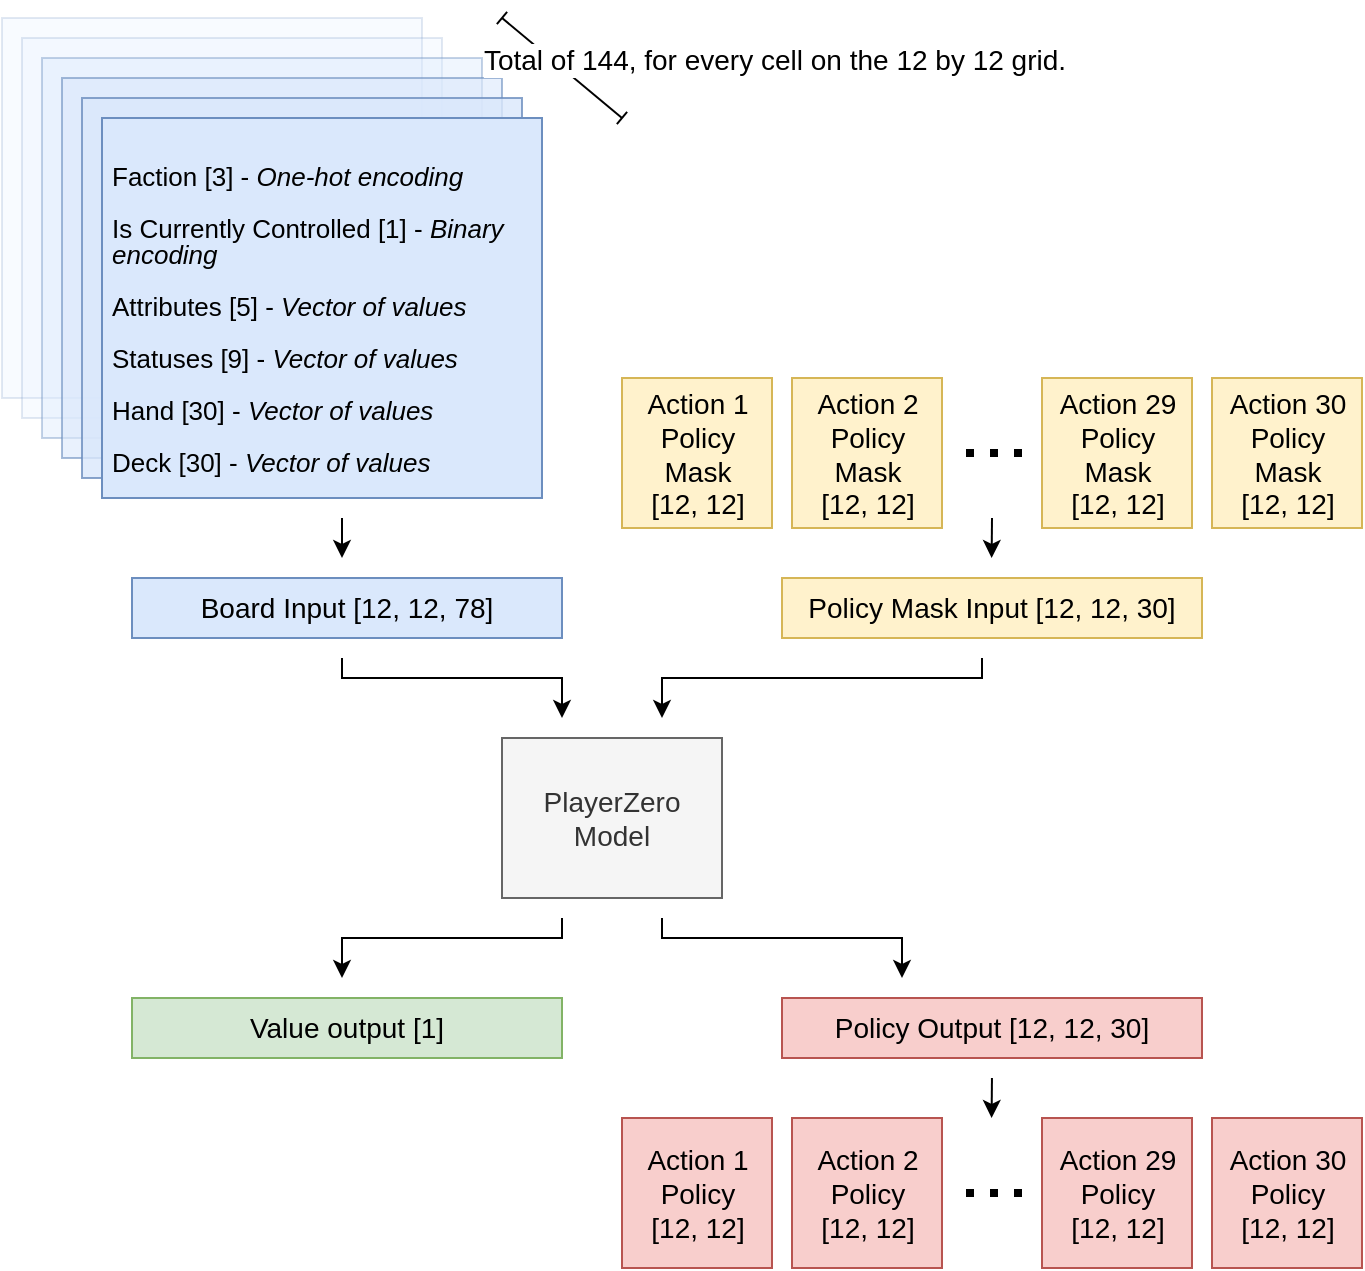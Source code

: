 <mxfile version="24.4.0" type="github">
  <diagram name="Page-1" id="C4LSqCpMthRV9HOR-iaF">
    <mxGraphModel dx="819" dy="447" grid="1" gridSize="10" guides="1" tooltips="1" connect="1" arrows="1" fold="1" page="1" pageScale="1" pageWidth="850" pageHeight="1100" math="0" shadow="0">
      <root>
        <mxCell id="0" />
        <mxCell id="1" parent="0" />
        <mxCell id="1W4X7tc66BTRNZ2V25yI-1" value="" style="rounded=0;whiteSpace=wrap;html=1;fillColor=#dae8fc;strokeColor=#6c8ebf;opacity=20;" vertex="1" parent="1">
          <mxGeometry x="130" y="10" width="210" height="190" as="geometry" />
        </mxCell>
        <mxCell id="1W4X7tc66BTRNZ2V25yI-2" value="" style="rounded=0;whiteSpace=wrap;html=1;fillColor=#dae8fc;strokeColor=#6c8ebf;opacity=20;" vertex="1" parent="1">
          <mxGeometry x="140" y="20" width="210" height="190" as="geometry" />
        </mxCell>
        <mxCell id="1W4X7tc66BTRNZ2V25yI-3" value="" style="rounded=0;whiteSpace=wrap;html=1;fillColor=#dae8fc;strokeColor=#6c8ebf;opacity=40;" vertex="1" parent="1">
          <mxGeometry x="150" y="30" width="220" height="190" as="geometry" />
        </mxCell>
        <mxCell id="1W4X7tc66BTRNZ2V25yI-4" value="" style="rounded=0;whiteSpace=wrap;html=1;fillColor=#dae8fc;strokeColor=#6c8ebf;opacity=60;" vertex="1" parent="1">
          <mxGeometry x="160" y="40" width="220" height="190" as="geometry" />
        </mxCell>
        <mxCell id="1W4X7tc66BTRNZ2V25yI-5" value="" style="rounded=0;whiteSpace=wrap;html=1;fillColor=#dae8fc;strokeColor=#6c8ebf;opacity=80;" vertex="1" parent="1">
          <mxGeometry x="170" y="50" width="220" height="190" as="geometry" />
        </mxCell>
        <mxCell id="1W4X7tc66BTRNZ2V25yI-6" value="&lt;p style=&quot;line-height: 100%; font-size: 13px;&quot;&gt;Faction [3] - &lt;i style=&quot;font-size: 13px;&quot;&gt;One-hot encoding&lt;br style=&quot;font-size: 13px;&quot;&gt;&lt;/i&gt;&lt;/p&gt;&lt;p style=&quot;line-height: 100%; font-size: 13px;&quot;&gt;Is Currently Controlled [1] - &lt;i style=&quot;font-size: 13px;&quot;&gt;Binary encoding&lt;br style=&quot;font-size: 13px;&quot;&gt;&lt;/i&gt;&lt;/p&gt;&lt;p style=&quot;line-height: 100%; font-size: 13px;&quot;&gt;Attributes [5] - &lt;i style=&quot;font-size: 13px;&quot;&gt;Vector of values&lt;/i&gt;&lt;br style=&quot;font-size: 13px;&quot;&gt;&lt;/p&gt;&lt;p style=&quot;line-height: 100%; font-size: 13px;&quot;&gt;Statuses [9] - &lt;i style=&quot;font-size: 13px;&quot;&gt;Vector of values&lt;/i&gt;&lt;br style=&quot;font-size: 13px;&quot;&gt;&lt;/p&gt;&lt;p style=&quot;line-height: 100%; font-size: 13px;&quot;&gt;Hand [30] - &lt;i style=&quot;font-size: 13px;&quot;&gt;Vector of values&lt;/i&gt;&lt;br style=&quot;font-size: 13px;&quot;&gt;&lt;/p&gt;&lt;p style=&quot;line-height: 100%; font-size: 13px;&quot;&gt;Deck [30] - &lt;i style=&quot;font-size: 13px;&quot;&gt;Vector of values&lt;/i&gt;&lt;br style=&quot;font-size: 13px;&quot;&gt;&lt;/p&gt;" style="rounded=0;whiteSpace=wrap;html=1;fillColor=#dae8fc;strokeColor=#6c8ebf;align=left;verticalAlign=top;spacing=5;fontSize=13;spacingTop=0;" vertex="1" parent="1">
          <mxGeometry x="180" y="60" width="220" height="190" as="geometry" />
        </mxCell>
        <mxCell id="1W4X7tc66BTRNZ2V25yI-8" value="" style="rounded=0;whiteSpace=wrap;html=1;fillColor=#fff2cc;strokeColor=#d6b656;" vertex="1" parent="1">
          <mxGeometry x="440" y="190" width="75" height="75" as="geometry" />
        </mxCell>
        <mxCell id="1W4X7tc66BTRNZ2V25yI-9" value="&lt;div style=&quot;font-size: 14px;&quot;&gt;Action 1&lt;br style=&quot;font-size: 14px;&quot;&gt;&lt;/div&gt;&lt;div style=&quot;font-size: 14px;&quot;&gt;Policy Mask&lt;/div&gt;&lt;div style=&quot;font-size: 14px;&quot;&gt;[12, 12]&lt;br style=&quot;font-size: 14px;&quot;&gt;&lt;/div&gt;" style="text;html=1;align=center;verticalAlign=middle;whiteSpace=wrap;rounded=0;fontSize=14;" vertex="1" parent="1">
          <mxGeometry x="442.5" y="192.5" width="70" height="70" as="geometry" />
        </mxCell>
        <mxCell id="1W4X7tc66BTRNZ2V25yI-11" value="" style="rounded=0;whiteSpace=wrap;html=1;fillColor=#fff2cc;strokeColor=#d6b656;" vertex="1" parent="1">
          <mxGeometry x="525" y="190" width="75" height="75" as="geometry" />
        </mxCell>
        <mxCell id="1W4X7tc66BTRNZ2V25yI-14" value="" style="rounded=0;whiteSpace=wrap;html=1;fillColor=#fff2cc;strokeColor=#d6b656;" vertex="1" parent="1">
          <mxGeometry x="650" y="190" width="75" height="75" as="geometry" />
        </mxCell>
        <mxCell id="1W4X7tc66BTRNZ2V25yI-17" value="" style="rounded=0;whiteSpace=wrap;html=1;fillColor=#fff2cc;strokeColor=#d6b656;" vertex="1" parent="1">
          <mxGeometry x="735" y="190" width="75" height="75" as="geometry" />
        </mxCell>
        <mxCell id="1W4X7tc66BTRNZ2V25yI-20" value="" style="endArrow=none;dashed=1;html=1;rounded=0;strokeWidth=4;dashPattern=1 2;" edge="1" parent="1">
          <mxGeometry width="50" height="50" relative="1" as="geometry">
            <mxPoint x="640" y="227.5" as="sourcePoint" />
            <mxPoint x="610" y="227.5" as="targetPoint" />
          </mxGeometry>
        </mxCell>
        <mxCell id="1W4X7tc66BTRNZ2V25yI-28" value="&lt;div style=&quot;font-size: 14px;&quot;&gt;Action 2&lt;br style=&quot;font-size: 14px;&quot;&gt;&lt;/div&gt;&lt;div style=&quot;font-size: 14px;&quot;&gt;Policy Mask&lt;/div&gt;&lt;div style=&quot;font-size: 14px;&quot;&gt;[12, 12]&lt;br style=&quot;font-size: 14px;&quot;&gt;&lt;/div&gt;" style="text;html=1;align=center;verticalAlign=middle;whiteSpace=wrap;rounded=0;fontSize=14;" vertex="1" parent="1">
          <mxGeometry x="527.5" y="192.5" width="70" height="70" as="geometry" />
        </mxCell>
        <mxCell id="1W4X7tc66BTRNZ2V25yI-29" value="&lt;div style=&quot;font-size: 14px;&quot;&gt;Action 29&lt;br style=&quot;font-size: 14px;&quot;&gt;&lt;/div&gt;&lt;div style=&quot;font-size: 14px;&quot;&gt;Policy Mask&lt;/div&gt;&lt;div style=&quot;font-size: 14px;&quot;&gt;[12, 12]&lt;br style=&quot;font-size: 14px;&quot;&gt;&lt;/div&gt;" style="text;html=1;align=center;verticalAlign=middle;whiteSpace=wrap;rounded=0;fontSize=14;" vertex="1" parent="1">
          <mxGeometry x="652.5" y="192.5" width="70" height="70" as="geometry" />
        </mxCell>
        <mxCell id="1W4X7tc66BTRNZ2V25yI-30" value="Action 30&lt;br style=&quot;font-size: 14px;&quot;&gt;&lt;div style=&quot;font-size: 14px;&quot;&gt;Policy Mask&lt;/div&gt;&lt;div style=&quot;font-size: 14px;&quot;&gt;[12, 12]&lt;br style=&quot;font-size: 14px;&quot;&gt;&lt;/div&gt;" style="text;html=1;align=center;verticalAlign=middle;whiteSpace=wrap;rounded=0;fontSize=14;" vertex="1" parent="1">
          <mxGeometry x="737.5" y="192.5" width="70" height="70" as="geometry" />
        </mxCell>
        <mxCell id="1W4X7tc66BTRNZ2V25yI-34" value="Value output [1]" style="rounded=0;whiteSpace=wrap;html=1;fillColor=#d5e8d4;strokeColor=#82b366;fontSize=14;" vertex="1" parent="1">
          <mxGeometry x="195" y="500" width="215" height="30" as="geometry" />
        </mxCell>
        <mxCell id="1W4X7tc66BTRNZ2V25yI-39" value="" style="endArrow=classic;html=1;rounded=0;" edge="1" parent="1">
          <mxGeometry width="50" height="50" relative="1" as="geometry">
            <mxPoint x="625" y="260" as="sourcePoint" />
            <mxPoint x="624.82" y="280" as="targetPoint" />
          </mxGeometry>
        </mxCell>
        <mxCell id="1W4X7tc66BTRNZ2V25yI-41" value="&lt;div style=&quot;font-size: 14px;&quot;&gt;PlayerZero&lt;/div&gt;&lt;div style=&quot;font-size: 14px;&quot;&gt;Model&lt;br style=&quot;font-size: 14px;&quot;&gt;&lt;/div&gt;" style="rounded=0;whiteSpace=wrap;html=1;fillColor=#f5f5f5;fontColor=#333333;strokeColor=#666666;fontSize=14;" vertex="1" parent="1">
          <mxGeometry x="380" y="370" width="110" height="80" as="geometry" />
        </mxCell>
        <mxCell id="1W4X7tc66BTRNZ2V25yI-42" value="" style="endArrow=classic;html=1;rounded=0;" edge="1" parent="1">
          <mxGeometry width="50" height="50" relative="1" as="geometry">
            <mxPoint x="620" y="330" as="sourcePoint" />
            <mxPoint x="460" y="360" as="targetPoint" />
            <Array as="points">
              <mxPoint x="620" y="340" />
              <mxPoint x="460" y="340" />
            </Array>
          </mxGeometry>
        </mxCell>
        <mxCell id="1W4X7tc66BTRNZ2V25yI-43" value="" style="endArrow=classic;html=1;rounded=0;" edge="1" parent="1">
          <mxGeometry width="50" height="50" relative="1" as="geometry">
            <mxPoint x="300" y="330" as="sourcePoint" />
            <mxPoint x="410" y="360" as="targetPoint" />
            <Array as="points">
              <mxPoint x="300" y="340" />
              <mxPoint x="410" y="340" />
            </Array>
          </mxGeometry>
        </mxCell>
        <mxCell id="1W4X7tc66BTRNZ2V25yI-44" value="" style="endArrow=baseDash;html=1;rounded=0;startArrow=baseDash;startFill=0;endFill=0;" edge="1" parent="1">
          <mxGeometry width="50" height="50" relative="1" as="geometry">
            <mxPoint x="440" y="60" as="sourcePoint" />
            <mxPoint x="380" y="10" as="targetPoint" />
          </mxGeometry>
        </mxCell>
        <mxCell id="1W4X7tc66BTRNZ2V25yI-45" value="&lt;font style=&quot;font-size: 14px;&quot;&gt;Total of 144, for every cell on the 12 by 12 grid.&lt;/font&gt;" style="edgeLabel;html=1;align=center;verticalAlign=middle;resizable=0;points=[];" vertex="1" connectable="0" parent="1W4X7tc66BTRNZ2V25yI-44">
          <mxGeometry x="0.041" y="-1" relative="1" as="geometry">
            <mxPoint x="106" y="-3" as="offset" />
          </mxGeometry>
        </mxCell>
        <mxCell id="1W4X7tc66BTRNZ2V25yI-46" value="Policy Mask Input [12, 12, 30]" style="rounded=0;whiteSpace=wrap;html=1;fillColor=#fff2cc;strokeColor=#d6b656;fontSize=14;" vertex="1" parent="1">
          <mxGeometry x="520" y="290" width="210" height="30" as="geometry" />
        </mxCell>
        <mxCell id="1W4X7tc66BTRNZ2V25yI-47" value="" style="endArrow=classic;html=1;rounded=0;" edge="1" parent="1">
          <mxGeometry width="50" height="50" relative="1" as="geometry">
            <mxPoint x="300" y="260" as="sourcePoint" />
            <mxPoint x="300" y="280" as="targetPoint" />
          </mxGeometry>
        </mxCell>
        <mxCell id="1W4X7tc66BTRNZ2V25yI-50" value="" style="endArrow=classic;html=1;rounded=0;" edge="1" parent="1">
          <mxGeometry width="50" height="50" relative="1" as="geometry">
            <mxPoint x="410" y="460" as="sourcePoint" />
            <mxPoint x="300" y="490" as="targetPoint" />
            <Array as="points">
              <mxPoint x="410" y="470" />
              <mxPoint x="300" y="470" />
            </Array>
          </mxGeometry>
        </mxCell>
        <mxCell id="1W4X7tc66BTRNZ2V25yI-51" value="Board Input [12, 12, 78]" style="rounded=0;whiteSpace=wrap;html=1;fillColor=#dae8fc;strokeColor=#6c8ebf;fontSize=14;" vertex="1" parent="1">
          <mxGeometry x="195" y="290" width="215" height="30" as="geometry" />
        </mxCell>
        <mxCell id="1W4X7tc66BTRNZ2V25yI-53" value="" style="endArrow=classic;html=1;rounded=0;" edge="1" parent="1">
          <mxGeometry width="50" height="50" relative="1" as="geometry">
            <mxPoint x="460" y="460" as="sourcePoint" />
            <mxPoint x="580" y="490" as="targetPoint" />
            <Array as="points">
              <mxPoint x="460" y="470" />
              <mxPoint x="580" y="470" />
            </Array>
          </mxGeometry>
        </mxCell>
        <mxCell id="1W4X7tc66BTRNZ2V25yI-54" value="Policy Output [12, 12, 30]" style="rounded=0;whiteSpace=wrap;html=1;fillColor=#f8cecc;strokeColor=#b85450;fontSize=14;" vertex="1" parent="1">
          <mxGeometry x="520" y="500" width="210" height="30" as="geometry" />
        </mxCell>
        <mxCell id="1W4X7tc66BTRNZ2V25yI-55" value="" style="endArrow=classic;html=1;rounded=0;" edge="1" parent="1">
          <mxGeometry width="50" height="50" relative="1" as="geometry">
            <mxPoint x="624.98" y="540" as="sourcePoint" />
            <mxPoint x="624.8" y="560" as="targetPoint" />
          </mxGeometry>
        </mxCell>
        <mxCell id="1W4X7tc66BTRNZ2V25yI-61" value="" style="rounded=0;whiteSpace=wrap;html=1;fillColor=#f8cecc;strokeColor=#b85450;" vertex="1" parent="1">
          <mxGeometry x="440" y="560" width="75" height="75" as="geometry" />
        </mxCell>
        <mxCell id="1W4X7tc66BTRNZ2V25yI-62" value="&lt;div style=&quot;font-size: 14px;&quot;&gt;Action 1&lt;/div&gt;&lt;div style=&quot;font-size: 14px;&quot;&gt;Policy&lt;/div&gt;&lt;div style=&quot;font-size: 14px;&quot;&gt;[12, 12]&lt;br style=&quot;font-size: 14px;&quot;&gt;&lt;/div&gt;" style="text;html=1;align=center;verticalAlign=middle;whiteSpace=wrap;rounded=0;fontSize=14;" vertex="1" parent="1">
          <mxGeometry x="442.5" y="562.5" width="70" height="70" as="geometry" />
        </mxCell>
        <mxCell id="1W4X7tc66BTRNZ2V25yI-63" value="" style="rounded=0;whiteSpace=wrap;html=1;fillColor=#f8cecc;strokeColor=#b85450;" vertex="1" parent="1">
          <mxGeometry x="525" y="560" width="75" height="75" as="geometry" />
        </mxCell>
        <mxCell id="1W4X7tc66BTRNZ2V25yI-64" value="" style="rounded=0;whiteSpace=wrap;html=1;fillColor=#f8cecc;strokeColor=#b85450;" vertex="1" parent="1">
          <mxGeometry x="650" y="560" width="75" height="75" as="geometry" />
        </mxCell>
        <mxCell id="1W4X7tc66BTRNZ2V25yI-65" value="" style="rounded=0;whiteSpace=wrap;html=1;fillColor=#f8cecc;strokeColor=#b85450;" vertex="1" parent="1">
          <mxGeometry x="735" y="560" width="75" height="75" as="geometry" />
        </mxCell>
        <mxCell id="1W4X7tc66BTRNZ2V25yI-66" value="" style="endArrow=none;dashed=1;html=1;rounded=0;strokeWidth=4;dashPattern=1 2;" edge="1" parent="1">
          <mxGeometry width="50" height="50" relative="1" as="geometry">
            <mxPoint x="640" y="597.5" as="sourcePoint" />
            <mxPoint x="610" y="597.5" as="targetPoint" />
          </mxGeometry>
        </mxCell>
        <mxCell id="1W4X7tc66BTRNZ2V25yI-67" value="&lt;div style=&quot;font-size: 14px;&quot;&gt;Action 2&lt;/div&gt;&lt;div style=&quot;font-size: 14px;&quot;&gt;Policy&lt;br style=&quot;font-size: 14px;&quot;&gt;&lt;/div&gt;&lt;div style=&quot;font-size: 14px;&quot;&gt;[12, 12]&lt;br style=&quot;font-size: 14px;&quot;&gt;&lt;/div&gt;" style="text;html=1;align=center;verticalAlign=middle;whiteSpace=wrap;rounded=0;fontSize=14;" vertex="1" parent="1">
          <mxGeometry x="527.5" y="562.5" width="70" height="70" as="geometry" />
        </mxCell>
        <mxCell id="1W4X7tc66BTRNZ2V25yI-68" value="&lt;div style=&quot;font-size: 14px;&quot;&gt;Action 29 Policy&lt;br style=&quot;font-size: 14px;&quot;&gt;&lt;/div&gt;&lt;div style=&quot;font-size: 14px;&quot;&gt;[12, 12]&lt;br style=&quot;font-size: 14px;&quot;&gt;&lt;/div&gt;" style="text;html=1;align=center;verticalAlign=middle;whiteSpace=wrap;rounded=0;fontSize=14;" vertex="1" parent="1">
          <mxGeometry x="652.5" y="562.5" width="70" height="70" as="geometry" />
        </mxCell>
        <mxCell id="1W4X7tc66BTRNZ2V25yI-69" value="Action 30&lt;br style=&quot;font-size: 14px;&quot;&gt;&lt;div style=&quot;font-size: 14px;&quot;&gt;Policy&lt;br style=&quot;font-size: 14px;&quot;&gt;&lt;/div&gt;&lt;div style=&quot;font-size: 14px;&quot;&gt;[12, 12]&lt;br style=&quot;font-size: 14px;&quot;&gt;&lt;/div&gt;" style="text;html=1;align=center;verticalAlign=middle;whiteSpace=wrap;rounded=0;fontSize=14;" vertex="1" parent="1">
          <mxGeometry x="737.5" y="562.5" width="70" height="70" as="geometry" />
        </mxCell>
      </root>
    </mxGraphModel>
  </diagram>
</mxfile>
